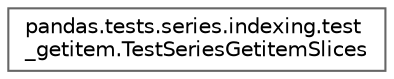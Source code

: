 digraph "Graphical Class Hierarchy"
{
 // LATEX_PDF_SIZE
  bgcolor="transparent";
  edge [fontname=Helvetica,fontsize=10,labelfontname=Helvetica,labelfontsize=10];
  node [fontname=Helvetica,fontsize=10,shape=box,height=0.2,width=0.4];
  rankdir="LR";
  Node0 [id="Node000000",label="pandas.tests.series.indexing.test\l_getitem.TestSeriesGetitemSlices",height=0.2,width=0.4,color="grey40", fillcolor="white", style="filled",URL="$d9/d12/classpandas_1_1tests_1_1series_1_1indexing_1_1test__getitem_1_1TestSeriesGetitemSlices.html",tooltip=" "];
}
